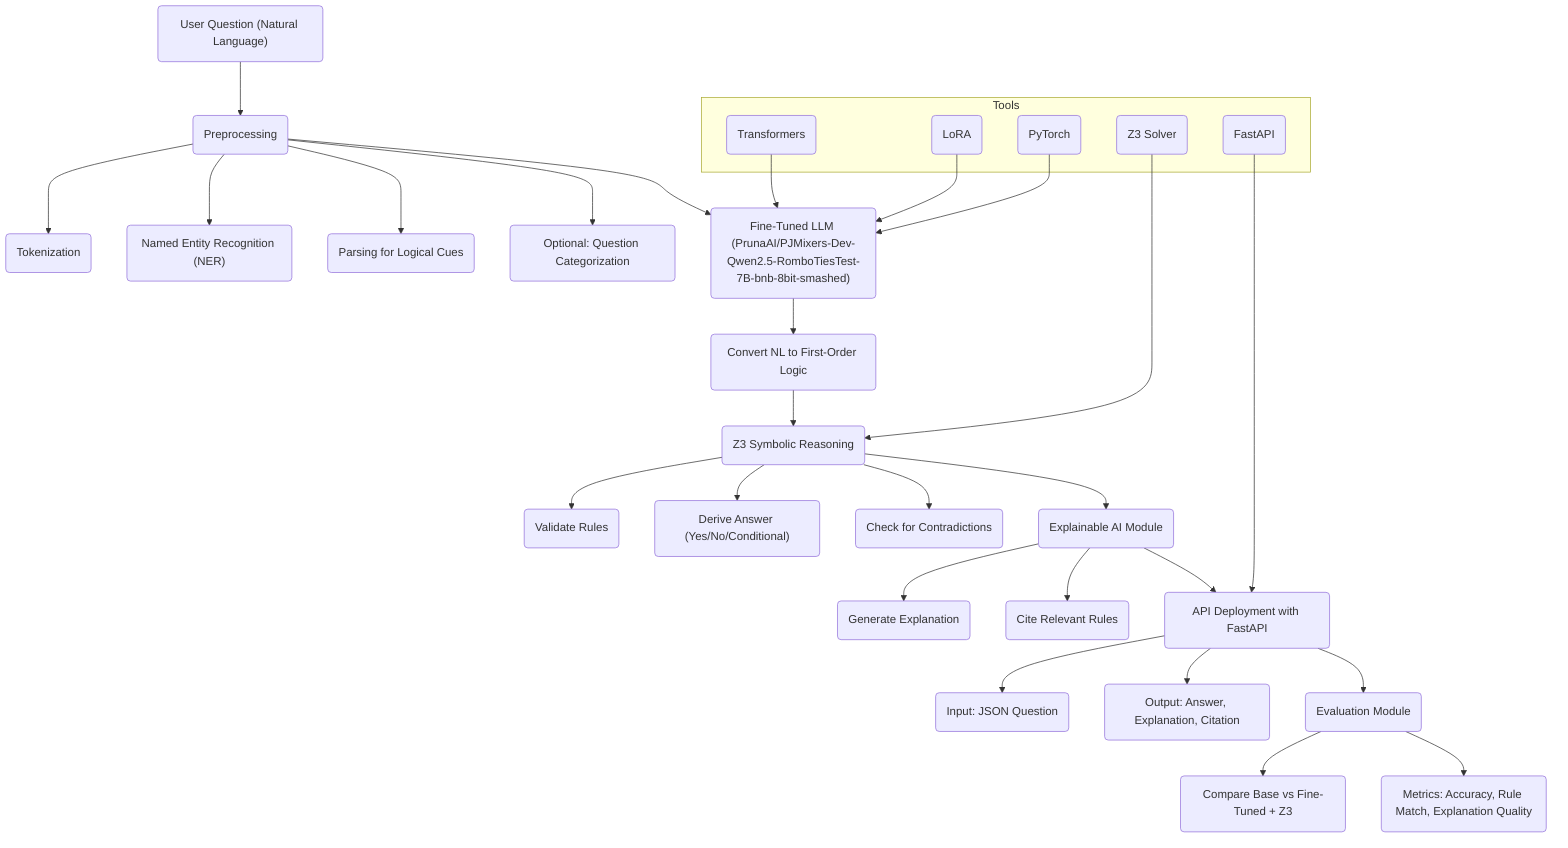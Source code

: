flowchart TD
  A("User Question (Natural Language)") --> B("Preprocessing")
  B --> B1("Tokenization")
  B --> B2("Named Entity Recognition (NER)")
  B --> B3("Parsing for Logical Cues")
  B --> B4("Optional: Question Categorization")

  B --> C("Fine-Tuned LLM (PrunaAI/PJMixers-Dev-Qwen2.5-RomboTiesTest-7B-bnb-8bit-smashed)")
  C --> C1("Convert NL to First-Order Logic")

  C1 --> D("Z3 Symbolic Reasoning")
  D --> D1("Validate Rules")
  D --> D2("Derive Answer (Yes/No/Conditional)")
  D --> D3("Check for Contradictions")

  D --> E("Explainable AI Module")
  E --> E1("Generate Explanation")
  E --> E2("Cite Relevant Rules")

  E --> F("API Deployment with FastAPI")
  F --> F1("Input: JSON Question")
  F --> F2("Output: Answer, Explanation, Citation")

  F --> G("Evaluation Module")
  G --> G1("Compare Base vs Fine-Tuned + Z3")
  G --> G2("Metrics: Accuracy, Rule Match, Explanation Quality")

  subgraph Tools
    T1("Transformers")
    T2("Z3 Solver")
    T3("LoRA")
    T4("FastAPI")
    T5("PyTorch")
  end

  T1 --> C
  T2 --> D
  T3 --> C
  T4 --> F
  T5 --> C